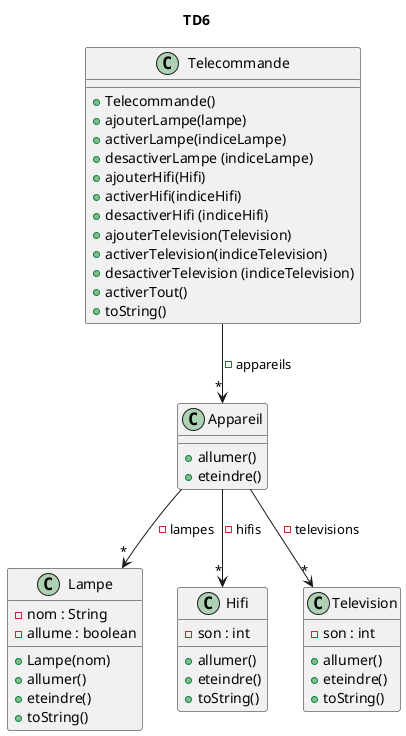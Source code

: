 @startuml
title TD6
'''classes

class Lampe{
- nom : String
- allume : boolean
  + Lampe(nom)
  + allumer()
  +eteindre()
  +toString()
}
class Telecommande{
+ Telecommande()
+ ajouterLampe(lampe)
+ activerLampe(indiceLampe)
+ desactiverLampe (indiceLampe)
+ ajouterHifi(Hifi)
+ activerHifi(indiceHifi)
+ desactiverHifi (indiceHifi)
+ ajouterTelevision(Television)
+ activerTelevision(indiceTelevision)
+ desactiverTelevision (indiceTelevision)
+ activerTout()
+toString()
}

class Hifi{
- son : int
+ allumer()
+ eteindre()
+ toString()
}

class Television{
- son : int
+ allumer()
+ eteindre()
+ toString()
}

class Appareil{
+ allumer()
+ eteindre()
}

'''relations
Telecommande --> "*" Appareil : - appareils
Appareil --> "*" Hifi : - hifis
Appareil --> "*" Lampe : - lampes
Appareil --> "*" Television : - televisions
@enduml